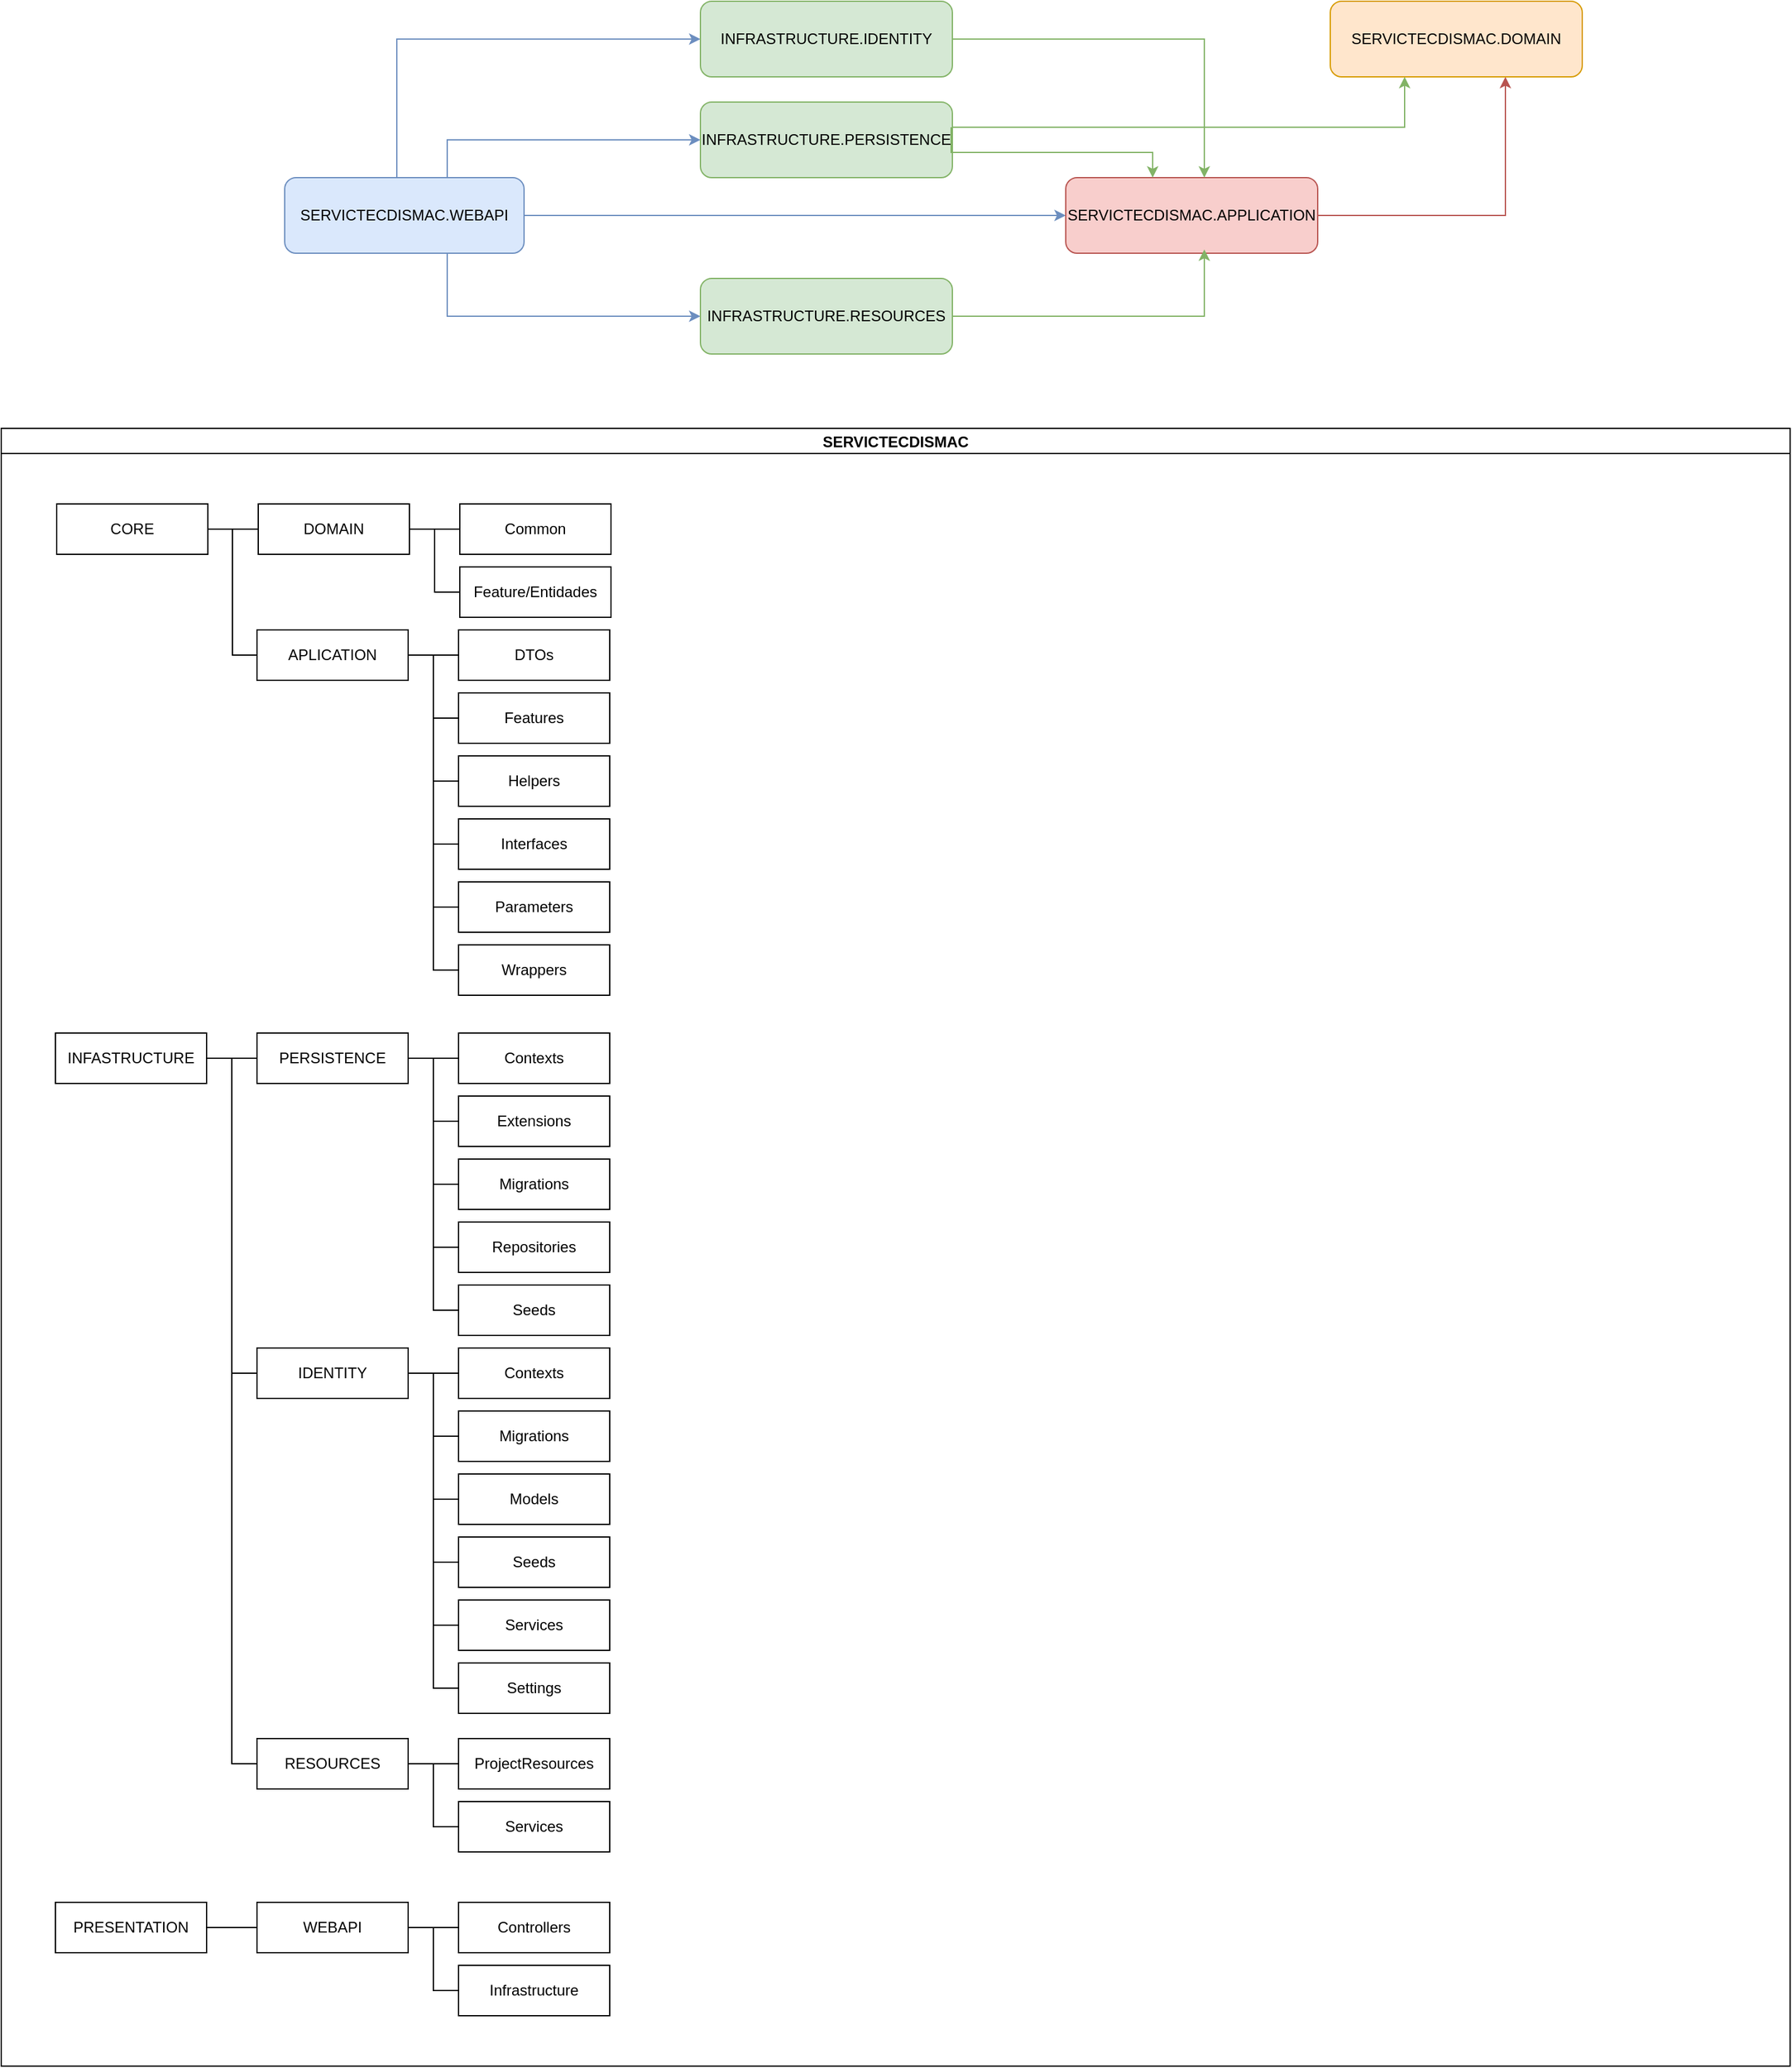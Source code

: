 <mxfile version="26.0.9">
  <diagram name="Página-1" id="G1nmBamG-g-LkjHCCQHq">
    <mxGraphModel dx="2049" dy="1054" grid="1" gridSize="10" guides="1" tooltips="1" connect="1" arrows="1" fold="1" page="1" pageScale="1" pageWidth="850" pageHeight="1100" math="0" shadow="0">
      <root>
        <mxCell id="0" />
        <mxCell id="1" parent="0" />
        <mxCell id="hXe8stAZ6BUTFzs2v0PE-7" style="edgeStyle=orthogonalEdgeStyle;rounded=0;orthogonalLoop=1;jettySize=auto;html=1;entryX=0;entryY=0.5;entryDx=0;entryDy=0;fillColor=#dae8fc;strokeColor=#6c8ebf;" edge="1" parent="1" source="hXe8stAZ6BUTFzs2v0PE-1" target="hXe8stAZ6BUTFzs2v0PE-5">
          <mxGeometry relative="1" as="geometry" />
        </mxCell>
        <mxCell id="hXe8stAZ6BUTFzs2v0PE-8" style="edgeStyle=orthogonalEdgeStyle;rounded=0;orthogonalLoop=1;jettySize=auto;html=1;fillColor=#dae8fc;strokeColor=#6c8ebf;" edge="1" parent="1" source="hXe8stAZ6BUTFzs2v0PE-1" target="hXe8stAZ6BUTFzs2v0PE-3">
          <mxGeometry relative="1" as="geometry">
            <Array as="points">
              <mxPoint x="494" y="151" />
            </Array>
          </mxGeometry>
        </mxCell>
        <mxCell id="hXe8stAZ6BUTFzs2v0PE-11" style="edgeStyle=orthogonalEdgeStyle;rounded=0;orthogonalLoop=1;jettySize=auto;html=1;fillColor=#dae8fc;strokeColor=#6c8ebf;" edge="1" parent="1" source="hXe8stAZ6BUTFzs2v0PE-1" target="hXe8stAZ6BUTFzs2v0PE-4">
          <mxGeometry relative="1" as="geometry">
            <mxPoint x="564" y="261" as="targetPoint" />
            <Array as="points">
              <mxPoint x="494" y="291" />
            </Array>
          </mxGeometry>
        </mxCell>
        <mxCell id="hXe8stAZ6BUTFzs2v0PE-12" style="edgeStyle=orthogonalEdgeStyle;rounded=0;orthogonalLoop=1;jettySize=auto;html=1;entryX=0;entryY=0.5;entryDx=0;entryDy=0;fillColor=#dae8fc;strokeColor=#6c8ebf;" edge="1" parent="1" source="hXe8stAZ6BUTFzs2v0PE-1" target="hXe8stAZ6BUTFzs2v0PE-2">
          <mxGeometry relative="1" as="geometry">
            <Array as="points">
              <mxPoint x="454" y="71" />
            </Array>
          </mxGeometry>
        </mxCell>
        <mxCell id="hXe8stAZ6BUTFzs2v0PE-1" value="SERVICTECDISMAC.WEBAPI" style="rounded=1;whiteSpace=wrap;html=1;fillColor=#dae8fc;strokeColor=#6c8ebf;" vertex="1" parent="1">
          <mxGeometry x="365" y="181" width="190" height="60" as="geometry" />
        </mxCell>
        <mxCell id="hXe8stAZ6BUTFzs2v0PE-2" value="INFRASTRUCTURE.IDENTITY" style="rounded=1;whiteSpace=wrap;html=1;fillColor=#d5e8d4;strokeColor=#82b366;" vertex="1" parent="1">
          <mxGeometry x="695" y="41" width="200" height="60" as="geometry" />
        </mxCell>
        <mxCell id="hXe8stAZ6BUTFzs2v0PE-3" value="INFRASTRUCTURE.PERSISTENCE" style="rounded=1;whiteSpace=wrap;html=1;fillColor=#d5e8d4;strokeColor=#82b366;" vertex="1" parent="1">
          <mxGeometry x="695" y="121" width="200" height="60" as="geometry" />
        </mxCell>
        <mxCell id="hXe8stAZ6BUTFzs2v0PE-4" value="INFRASTRUCTURE.RESOURCES" style="rounded=1;whiteSpace=wrap;html=1;fillColor=#d5e8d4;strokeColor=#82b366;" vertex="1" parent="1">
          <mxGeometry x="695" y="261" width="200" height="60" as="geometry" />
        </mxCell>
        <mxCell id="hXe8stAZ6BUTFzs2v0PE-14" style="edgeStyle=orthogonalEdgeStyle;rounded=0;orthogonalLoop=1;jettySize=auto;html=1;fillColor=#f8cecc;strokeColor=#b85450;" edge="1" parent="1" source="hXe8stAZ6BUTFzs2v0PE-5" target="hXe8stAZ6BUTFzs2v0PE-6">
          <mxGeometry relative="1" as="geometry">
            <Array as="points">
              <mxPoint x="1334" y="211" />
            </Array>
          </mxGeometry>
        </mxCell>
        <mxCell id="hXe8stAZ6BUTFzs2v0PE-5" value="SERVICTECDISMAC.APPLICATION" style="rounded=1;whiteSpace=wrap;html=1;fillColor=#f8cecc;strokeColor=#b85450;" vertex="1" parent="1">
          <mxGeometry x="985" y="181" width="200" height="60" as="geometry" />
        </mxCell>
        <mxCell id="hXe8stAZ6BUTFzs2v0PE-6" value="SERVICTECDISMAC.DOMAIN" style="rounded=1;whiteSpace=wrap;html=1;fillColor=#ffe6cc;strokeColor=#d79b00;" vertex="1" parent="1">
          <mxGeometry x="1195" y="41" width="200" height="60" as="geometry" />
        </mxCell>
        <mxCell id="hXe8stAZ6BUTFzs2v0PE-16" style="edgeStyle=orthogonalEdgeStyle;rounded=0;orthogonalLoop=1;jettySize=auto;html=1;fillColor=#d5e8d4;strokeColor=#82b366;" edge="1" parent="1" source="hXe8stAZ6BUTFzs2v0PE-3" target="hXe8stAZ6BUTFzs2v0PE-6">
          <mxGeometry relative="1" as="geometry">
            <Array as="points">
              <mxPoint x="1254" y="141" />
            </Array>
          </mxGeometry>
        </mxCell>
        <mxCell id="hXe8stAZ6BUTFzs2v0PE-17" style="edgeStyle=orthogonalEdgeStyle;rounded=0;orthogonalLoop=1;jettySize=auto;html=1;entryX=0.55;entryY=0.95;entryDx=0;entryDy=0;entryPerimeter=0;fillColor=#d5e8d4;strokeColor=#82b366;" edge="1" parent="1" source="hXe8stAZ6BUTFzs2v0PE-4" target="hXe8stAZ6BUTFzs2v0PE-5">
          <mxGeometry relative="1" as="geometry" />
        </mxCell>
        <mxCell id="hXe8stAZ6BUTFzs2v0PE-18" style="edgeStyle=orthogonalEdgeStyle;rounded=0;orthogonalLoop=1;jettySize=auto;html=1;fillColor=#d5e8d4;strokeColor=#82b366;" edge="1" parent="1">
          <mxGeometry relative="1" as="geometry">
            <mxPoint x="894" y="141" as="sourcePoint" />
            <mxPoint x="1054" y="181" as="targetPoint" />
            <Array as="points">
              <mxPoint x="894" y="161" />
              <mxPoint x="1054" y="161" />
              <mxPoint x="1054" y="181" />
            </Array>
          </mxGeometry>
        </mxCell>
        <mxCell id="hXe8stAZ6BUTFzs2v0PE-20" style="edgeStyle=orthogonalEdgeStyle;rounded=0;orthogonalLoop=1;jettySize=auto;html=1;entryX=0.55;entryY=0;entryDx=0;entryDy=0;entryPerimeter=0;fillColor=#d5e8d4;strokeColor=#82b366;" edge="1" parent="1" source="hXe8stAZ6BUTFzs2v0PE-2" target="hXe8stAZ6BUTFzs2v0PE-5">
          <mxGeometry relative="1" as="geometry" />
        </mxCell>
        <mxCell id="hXe8stAZ6BUTFzs2v0PE-28" value="SERVICTECDISMAC" style="swimlane;startSize=20;horizontal=1;containerType=tree;" vertex="1" parent="1">
          <mxGeometry x="140" y="380" width="1420" height="1300" as="geometry" />
        </mxCell>
        <mxCell id="hXe8stAZ6BUTFzs2v0PE-30" value="CORE" style="whiteSpace=wrap;html=1;treeFolding=1;treeMoving=1;newEdgeStyle={&quot;edgeStyle&quot;:&quot;elbowEdgeStyle&quot;,&quot;startArrow&quot;:&quot;none&quot;,&quot;endArrow&quot;:&quot;none&quot;};" vertex="1" parent="hXe8stAZ6BUTFzs2v0PE-28">
          <mxGeometry x="44" y="60" width="120" height="40" as="geometry" />
        </mxCell>
        <mxCell id="hXe8stAZ6BUTFzs2v0PE-51" value="INFASTRUCTURE" style="whiteSpace=wrap;html=1;treeFolding=1;treeMoving=1;newEdgeStyle={&quot;edgeStyle&quot;:&quot;elbowEdgeStyle&quot;,&quot;startArrow&quot;:&quot;none&quot;,&quot;endArrow&quot;:&quot;none&quot;};" vertex="1" parent="hXe8stAZ6BUTFzs2v0PE-28">
          <mxGeometry x="43" y="480" width="120" height="40" as="geometry" />
        </mxCell>
        <mxCell id="hXe8stAZ6BUTFzs2v0PE-52" value="PRESENTATION" style="whiteSpace=wrap;html=1;treeFolding=1;treeMoving=1;newEdgeStyle={&quot;edgeStyle&quot;:&quot;elbowEdgeStyle&quot;,&quot;startArrow&quot;:&quot;none&quot;,&quot;endArrow&quot;:&quot;none&quot;};" vertex="1" parent="hXe8stAZ6BUTFzs2v0PE-28">
          <mxGeometry x="43" y="1170" width="120" height="40" as="geometry" />
        </mxCell>
        <mxCell id="hXe8stAZ6BUTFzs2v0PE-53" value="" style="edgeStyle=elbowEdgeStyle;rounded=0;orthogonalLoop=1;jettySize=auto;html=1;elbow=horizontal;startArrow=none;endArrow=none;" edge="1" source="hXe8stAZ6BUTFzs2v0PE-30" target="hXe8stAZ6BUTFzs2v0PE-54" parent="hXe8stAZ6BUTFzs2v0PE-28">
          <mxGeometry relative="1" as="geometry" />
        </mxCell>
        <mxCell id="hXe8stAZ6BUTFzs2v0PE-54" value="DOMAIN" style="whiteSpace=wrap;html=1;treeFolding=1;treeMoving=1;newEdgeStyle={&quot;edgeStyle&quot;:&quot;elbowEdgeStyle&quot;,&quot;startArrow&quot;:&quot;none&quot;,&quot;endArrow&quot;:&quot;none&quot;};" vertex="1" parent="hXe8stAZ6BUTFzs2v0PE-28">
          <mxGeometry x="204" y="60" width="120" height="40" as="geometry" />
        </mxCell>
        <mxCell id="hXe8stAZ6BUTFzs2v0PE-55" value="" style="edgeStyle=elbowEdgeStyle;rounded=0;orthogonalLoop=1;jettySize=auto;html=1;elbow=horizontal;startArrow=none;endArrow=none;" edge="1" source="hXe8stAZ6BUTFzs2v0PE-30" target="hXe8stAZ6BUTFzs2v0PE-56" parent="hXe8stAZ6BUTFzs2v0PE-28">
          <mxGeometry relative="1" as="geometry" />
        </mxCell>
        <mxCell id="hXe8stAZ6BUTFzs2v0PE-56" value="APLICATION" style="whiteSpace=wrap;html=1;treeFolding=1;treeMoving=1;newEdgeStyle={&quot;edgeStyle&quot;:&quot;elbowEdgeStyle&quot;,&quot;startArrow&quot;:&quot;none&quot;,&quot;endArrow&quot;:&quot;none&quot;};" vertex="1" parent="hXe8stAZ6BUTFzs2v0PE-28">
          <mxGeometry x="203" y="160" width="120" height="40" as="geometry" />
        </mxCell>
        <mxCell id="hXe8stAZ6BUTFzs2v0PE-59" value="" style="edgeStyle=elbowEdgeStyle;rounded=0;orthogonalLoop=1;jettySize=auto;html=1;elbow=horizontal;startArrow=none;endArrow=none;" edge="1" source="hXe8stAZ6BUTFzs2v0PE-51" target="hXe8stAZ6BUTFzs2v0PE-60" parent="hXe8stAZ6BUTFzs2v0PE-28">
          <mxGeometry relative="1" as="geometry" />
        </mxCell>
        <mxCell id="hXe8stAZ6BUTFzs2v0PE-60" value="PERSISTENCE" style="whiteSpace=wrap;html=1;treeFolding=1;treeMoving=1;newEdgeStyle={&quot;edgeStyle&quot;:&quot;elbowEdgeStyle&quot;,&quot;startArrow&quot;:&quot;none&quot;,&quot;endArrow&quot;:&quot;none&quot;};" vertex="1" parent="hXe8stAZ6BUTFzs2v0PE-28">
          <mxGeometry x="203" y="480" width="120" height="40" as="geometry" />
        </mxCell>
        <mxCell id="hXe8stAZ6BUTFzs2v0PE-61" value="" style="edgeStyle=elbowEdgeStyle;rounded=0;orthogonalLoop=1;jettySize=auto;html=1;elbow=horizontal;startArrow=none;endArrow=none;" edge="1" source="hXe8stAZ6BUTFzs2v0PE-51" target="hXe8stAZ6BUTFzs2v0PE-62" parent="hXe8stAZ6BUTFzs2v0PE-28">
          <mxGeometry relative="1" as="geometry" />
        </mxCell>
        <mxCell id="hXe8stAZ6BUTFzs2v0PE-62" value="IDENTITY" style="whiteSpace=wrap;html=1;treeFolding=1;treeMoving=1;newEdgeStyle={&quot;edgeStyle&quot;:&quot;elbowEdgeStyle&quot;,&quot;startArrow&quot;:&quot;none&quot;,&quot;endArrow&quot;:&quot;none&quot;};" vertex="1" parent="hXe8stAZ6BUTFzs2v0PE-28">
          <mxGeometry x="203" y="730" width="120" height="40" as="geometry" />
        </mxCell>
        <mxCell id="hXe8stAZ6BUTFzs2v0PE-63" value="" style="edgeStyle=elbowEdgeStyle;rounded=0;orthogonalLoop=1;jettySize=auto;html=1;elbow=horizontal;startArrow=none;endArrow=none;" edge="1" source="hXe8stAZ6BUTFzs2v0PE-51" target="hXe8stAZ6BUTFzs2v0PE-64" parent="hXe8stAZ6BUTFzs2v0PE-28">
          <mxGeometry relative="1" as="geometry" />
        </mxCell>
        <mxCell id="hXe8stAZ6BUTFzs2v0PE-64" value="RESOURCES" style="whiteSpace=wrap;html=1;treeFolding=1;treeMoving=1;newEdgeStyle={&quot;edgeStyle&quot;:&quot;elbowEdgeStyle&quot;,&quot;startArrow&quot;:&quot;none&quot;,&quot;endArrow&quot;:&quot;none&quot;};" vertex="1" parent="hXe8stAZ6BUTFzs2v0PE-28">
          <mxGeometry x="203" y="1040" width="120" height="40" as="geometry" />
        </mxCell>
        <mxCell id="hXe8stAZ6BUTFzs2v0PE-65" value="" style="edgeStyle=elbowEdgeStyle;rounded=0;orthogonalLoop=1;jettySize=auto;html=1;elbow=horizontal;startArrow=none;endArrow=none;" edge="1" source="hXe8stAZ6BUTFzs2v0PE-52" target="hXe8stAZ6BUTFzs2v0PE-66" parent="hXe8stAZ6BUTFzs2v0PE-28">
          <mxGeometry relative="1" as="geometry" />
        </mxCell>
        <mxCell id="hXe8stAZ6BUTFzs2v0PE-66" value="WEBAPI" style="whiteSpace=wrap;html=1;treeFolding=1;treeMoving=1;newEdgeStyle={&quot;edgeStyle&quot;:&quot;elbowEdgeStyle&quot;,&quot;startArrow&quot;:&quot;none&quot;,&quot;endArrow&quot;:&quot;none&quot;};" vertex="1" parent="hXe8stAZ6BUTFzs2v0PE-28">
          <mxGeometry x="203" y="1170" width="120" height="40" as="geometry" />
        </mxCell>
        <mxCell id="hXe8stAZ6BUTFzs2v0PE-69" value="" style="edgeStyle=elbowEdgeStyle;rounded=0;orthogonalLoop=1;jettySize=auto;html=1;elbow=horizontal;startArrow=none;endArrow=none;" edge="1" target="hXe8stAZ6BUTFzs2v0PE-70" source="hXe8stAZ6BUTFzs2v0PE-54" parent="hXe8stAZ6BUTFzs2v0PE-28">
          <mxGeometry relative="1" as="geometry">
            <mxPoint x="384" y="480" as="sourcePoint" />
          </mxGeometry>
        </mxCell>
        <mxCell id="hXe8stAZ6BUTFzs2v0PE-70" value="Common" style="whiteSpace=wrap;html=1;treeFolding=1;treeMoving=1;newEdgeStyle={&quot;edgeStyle&quot;:&quot;elbowEdgeStyle&quot;,&quot;startArrow&quot;:&quot;none&quot;,&quot;endArrow&quot;:&quot;none&quot;};" vertex="1" parent="hXe8stAZ6BUTFzs2v0PE-28">
          <mxGeometry x="364" y="60" width="120" height="40" as="geometry" />
        </mxCell>
        <mxCell id="hXe8stAZ6BUTFzs2v0PE-71" value="" style="edgeStyle=elbowEdgeStyle;rounded=0;orthogonalLoop=1;jettySize=auto;html=1;elbow=horizontal;startArrow=none;endArrow=none;" edge="1" target="hXe8stAZ6BUTFzs2v0PE-72" source="hXe8stAZ6BUTFzs2v0PE-54" parent="hXe8stAZ6BUTFzs2v0PE-28">
          <mxGeometry relative="1" as="geometry">
            <mxPoint x="384" y="480" as="sourcePoint" />
          </mxGeometry>
        </mxCell>
        <mxCell id="hXe8stAZ6BUTFzs2v0PE-72" value="Feature/Entidades" style="whiteSpace=wrap;html=1;treeFolding=1;treeMoving=1;newEdgeStyle={&quot;edgeStyle&quot;:&quot;elbowEdgeStyle&quot;,&quot;startArrow&quot;:&quot;none&quot;,&quot;endArrow&quot;:&quot;none&quot;};" vertex="1" parent="hXe8stAZ6BUTFzs2v0PE-28">
          <mxGeometry x="364" y="110" width="120" height="40" as="geometry" />
        </mxCell>
        <mxCell id="hXe8stAZ6BUTFzs2v0PE-73" value="" style="edgeStyle=elbowEdgeStyle;rounded=0;orthogonalLoop=1;jettySize=auto;html=1;elbow=horizontal;startArrow=none;endArrow=none;" edge="1" target="hXe8stAZ6BUTFzs2v0PE-74" source="hXe8stAZ6BUTFzs2v0PE-56" parent="hXe8stAZ6BUTFzs2v0PE-28">
          <mxGeometry relative="1" as="geometry">
            <mxPoint x="384" y="480" as="sourcePoint" />
          </mxGeometry>
        </mxCell>
        <mxCell id="hXe8stAZ6BUTFzs2v0PE-74" value="DTOs" style="whiteSpace=wrap;html=1;treeFolding=1;treeMoving=1;newEdgeStyle={&quot;edgeStyle&quot;:&quot;elbowEdgeStyle&quot;,&quot;startArrow&quot;:&quot;none&quot;,&quot;endArrow&quot;:&quot;none&quot;};" vertex="1" parent="hXe8stAZ6BUTFzs2v0PE-28">
          <mxGeometry x="363" y="160" width="120" height="40" as="geometry" />
        </mxCell>
        <mxCell id="hXe8stAZ6BUTFzs2v0PE-75" value="" style="edgeStyle=elbowEdgeStyle;rounded=0;orthogonalLoop=1;jettySize=auto;html=1;elbow=horizontal;startArrow=none;endArrow=none;" edge="1" target="hXe8stAZ6BUTFzs2v0PE-76" source="hXe8stAZ6BUTFzs2v0PE-56" parent="hXe8stAZ6BUTFzs2v0PE-28">
          <mxGeometry relative="1" as="geometry">
            <mxPoint x="384" y="480" as="sourcePoint" />
          </mxGeometry>
        </mxCell>
        <mxCell id="hXe8stAZ6BUTFzs2v0PE-76" value="Features" style="whiteSpace=wrap;html=1;treeFolding=1;treeMoving=1;newEdgeStyle={&quot;edgeStyle&quot;:&quot;elbowEdgeStyle&quot;,&quot;startArrow&quot;:&quot;none&quot;,&quot;endArrow&quot;:&quot;none&quot;};" vertex="1" parent="hXe8stAZ6BUTFzs2v0PE-28">
          <mxGeometry x="363" y="210" width="120" height="40" as="geometry" />
        </mxCell>
        <mxCell id="hXe8stAZ6BUTFzs2v0PE-77" value="" style="edgeStyle=elbowEdgeStyle;rounded=0;orthogonalLoop=1;jettySize=auto;html=1;elbow=horizontal;startArrow=none;endArrow=none;" edge="1" target="hXe8stAZ6BUTFzs2v0PE-78" source="hXe8stAZ6BUTFzs2v0PE-56" parent="hXe8stAZ6BUTFzs2v0PE-28">
          <mxGeometry relative="1" as="geometry">
            <mxPoint x="384" y="480" as="sourcePoint" />
          </mxGeometry>
        </mxCell>
        <mxCell id="hXe8stAZ6BUTFzs2v0PE-78" value="Helpers" style="whiteSpace=wrap;html=1;treeFolding=1;treeMoving=1;newEdgeStyle={&quot;edgeStyle&quot;:&quot;elbowEdgeStyle&quot;,&quot;startArrow&quot;:&quot;none&quot;,&quot;endArrow&quot;:&quot;none&quot;};" vertex="1" parent="hXe8stAZ6BUTFzs2v0PE-28">
          <mxGeometry x="363" y="260" width="120" height="40" as="geometry" />
        </mxCell>
        <mxCell id="hXe8stAZ6BUTFzs2v0PE-79" value="" style="edgeStyle=elbowEdgeStyle;rounded=0;orthogonalLoop=1;jettySize=auto;html=1;elbow=horizontal;startArrow=none;endArrow=none;" edge="1" target="hXe8stAZ6BUTFzs2v0PE-80" source="hXe8stAZ6BUTFzs2v0PE-56" parent="hXe8stAZ6BUTFzs2v0PE-28">
          <mxGeometry relative="1" as="geometry">
            <mxPoint x="384" y="480" as="sourcePoint" />
          </mxGeometry>
        </mxCell>
        <mxCell id="hXe8stAZ6BUTFzs2v0PE-80" value="Interfaces" style="whiteSpace=wrap;html=1;treeFolding=1;treeMoving=1;newEdgeStyle={&quot;edgeStyle&quot;:&quot;elbowEdgeStyle&quot;,&quot;startArrow&quot;:&quot;none&quot;,&quot;endArrow&quot;:&quot;none&quot;};" vertex="1" parent="hXe8stAZ6BUTFzs2v0PE-28">
          <mxGeometry x="363" y="310" width="120" height="40" as="geometry" />
        </mxCell>
        <mxCell id="hXe8stAZ6BUTFzs2v0PE-81" value="" style="edgeStyle=elbowEdgeStyle;rounded=0;orthogonalLoop=1;jettySize=auto;html=1;elbow=horizontal;startArrow=none;endArrow=none;" edge="1" target="hXe8stAZ6BUTFzs2v0PE-82" source="hXe8stAZ6BUTFzs2v0PE-56" parent="hXe8stAZ6BUTFzs2v0PE-28">
          <mxGeometry relative="1" as="geometry">
            <mxPoint x="384" y="480" as="sourcePoint" />
          </mxGeometry>
        </mxCell>
        <mxCell id="hXe8stAZ6BUTFzs2v0PE-82" value="Parameters" style="whiteSpace=wrap;html=1;treeFolding=1;treeMoving=1;newEdgeStyle={&quot;edgeStyle&quot;:&quot;elbowEdgeStyle&quot;,&quot;startArrow&quot;:&quot;none&quot;,&quot;endArrow&quot;:&quot;none&quot;};" vertex="1" parent="hXe8stAZ6BUTFzs2v0PE-28">
          <mxGeometry x="363" y="360" width="120" height="40" as="geometry" />
        </mxCell>
        <mxCell id="hXe8stAZ6BUTFzs2v0PE-83" value="" style="edgeStyle=elbowEdgeStyle;rounded=0;orthogonalLoop=1;jettySize=auto;html=1;elbow=horizontal;startArrow=none;endArrow=none;" edge="1" target="hXe8stAZ6BUTFzs2v0PE-84" source="hXe8stAZ6BUTFzs2v0PE-56" parent="hXe8stAZ6BUTFzs2v0PE-28">
          <mxGeometry relative="1" as="geometry">
            <mxPoint x="304" y="460" as="sourcePoint" />
          </mxGeometry>
        </mxCell>
        <mxCell id="hXe8stAZ6BUTFzs2v0PE-84" value="Wrappers" style="whiteSpace=wrap;html=1;treeFolding=1;treeMoving=1;newEdgeStyle={&quot;edgeStyle&quot;:&quot;elbowEdgeStyle&quot;,&quot;startArrow&quot;:&quot;none&quot;,&quot;endArrow&quot;:&quot;none&quot;};" vertex="1" parent="hXe8stAZ6BUTFzs2v0PE-28">
          <mxGeometry x="363" y="410" width="120" height="40" as="geometry" />
        </mxCell>
        <mxCell id="hXe8stAZ6BUTFzs2v0PE-85" value="" style="edgeStyle=elbowEdgeStyle;rounded=0;orthogonalLoop=1;jettySize=auto;html=1;elbow=horizontal;startArrow=none;endArrow=none;" edge="1" target="hXe8stAZ6BUTFzs2v0PE-86" source="hXe8stAZ6BUTFzs2v0PE-60" parent="hXe8stAZ6BUTFzs2v0PE-28">
          <mxGeometry relative="1" as="geometry">
            <mxPoint x="303" y="880" as="sourcePoint" />
          </mxGeometry>
        </mxCell>
        <mxCell id="hXe8stAZ6BUTFzs2v0PE-86" value="Contexts" style="whiteSpace=wrap;html=1;treeFolding=1;treeMoving=1;newEdgeStyle={&quot;edgeStyle&quot;:&quot;elbowEdgeStyle&quot;,&quot;startArrow&quot;:&quot;none&quot;,&quot;endArrow&quot;:&quot;none&quot;};" vertex="1" parent="hXe8stAZ6BUTFzs2v0PE-28">
          <mxGeometry x="363" y="480" width="120" height="40" as="geometry" />
        </mxCell>
        <mxCell id="hXe8stAZ6BUTFzs2v0PE-87" value="" style="edgeStyle=elbowEdgeStyle;rounded=0;orthogonalLoop=1;jettySize=auto;html=1;elbow=horizontal;startArrow=none;endArrow=none;" edge="1" target="hXe8stAZ6BUTFzs2v0PE-88" source="hXe8stAZ6BUTFzs2v0PE-60" parent="hXe8stAZ6BUTFzs2v0PE-28">
          <mxGeometry relative="1" as="geometry">
            <mxPoint x="303" y="880" as="sourcePoint" />
          </mxGeometry>
        </mxCell>
        <mxCell id="hXe8stAZ6BUTFzs2v0PE-88" value="Extensions" style="whiteSpace=wrap;html=1;treeFolding=1;treeMoving=1;newEdgeStyle={&quot;edgeStyle&quot;:&quot;elbowEdgeStyle&quot;,&quot;startArrow&quot;:&quot;none&quot;,&quot;endArrow&quot;:&quot;none&quot;};" vertex="1" parent="hXe8stAZ6BUTFzs2v0PE-28">
          <mxGeometry x="363" y="530" width="120" height="40" as="geometry" />
        </mxCell>
        <mxCell id="hXe8stAZ6BUTFzs2v0PE-91" value="" style="edgeStyle=elbowEdgeStyle;rounded=0;orthogonalLoop=1;jettySize=auto;html=1;elbow=horizontal;startArrow=none;endArrow=none;" edge="1" target="hXe8stAZ6BUTFzs2v0PE-92" source="hXe8stAZ6BUTFzs2v0PE-60" parent="hXe8stAZ6BUTFzs2v0PE-28">
          <mxGeometry relative="1" as="geometry">
            <mxPoint x="303" y="880" as="sourcePoint" />
          </mxGeometry>
        </mxCell>
        <mxCell id="hXe8stAZ6BUTFzs2v0PE-92" value="Migrations" style="whiteSpace=wrap;html=1;treeFolding=1;treeMoving=1;newEdgeStyle={&quot;edgeStyle&quot;:&quot;elbowEdgeStyle&quot;,&quot;startArrow&quot;:&quot;none&quot;,&quot;endArrow&quot;:&quot;none&quot;};" vertex="1" parent="hXe8stAZ6BUTFzs2v0PE-28">
          <mxGeometry x="363" y="580" width="120" height="40" as="geometry" />
        </mxCell>
        <mxCell id="hXe8stAZ6BUTFzs2v0PE-93" value="" style="edgeStyle=elbowEdgeStyle;rounded=0;orthogonalLoop=1;jettySize=auto;html=1;elbow=horizontal;startArrow=none;endArrow=none;" edge="1" target="hXe8stAZ6BUTFzs2v0PE-94" source="hXe8stAZ6BUTFzs2v0PE-60" parent="hXe8stAZ6BUTFzs2v0PE-28">
          <mxGeometry relative="1" as="geometry">
            <mxPoint x="303" y="880" as="sourcePoint" />
          </mxGeometry>
        </mxCell>
        <mxCell id="hXe8stAZ6BUTFzs2v0PE-94" value="Repositories" style="whiteSpace=wrap;html=1;treeFolding=1;treeMoving=1;newEdgeStyle={&quot;edgeStyle&quot;:&quot;elbowEdgeStyle&quot;,&quot;startArrow&quot;:&quot;none&quot;,&quot;endArrow&quot;:&quot;none&quot;};" vertex="1" parent="hXe8stAZ6BUTFzs2v0PE-28">
          <mxGeometry x="363" y="630" width="120" height="40" as="geometry" />
        </mxCell>
        <mxCell id="hXe8stAZ6BUTFzs2v0PE-95" value="" style="edgeStyle=elbowEdgeStyle;rounded=0;orthogonalLoop=1;jettySize=auto;html=1;elbow=horizontal;startArrow=none;endArrow=none;" edge="1" target="hXe8stAZ6BUTFzs2v0PE-96" source="hXe8stAZ6BUTFzs2v0PE-60" parent="hXe8stAZ6BUTFzs2v0PE-28">
          <mxGeometry relative="1" as="geometry">
            <mxPoint x="303" y="880" as="sourcePoint" />
          </mxGeometry>
        </mxCell>
        <mxCell id="hXe8stAZ6BUTFzs2v0PE-96" value="Seeds" style="whiteSpace=wrap;html=1;treeFolding=1;treeMoving=1;newEdgeStyle={&quot;edgeStyle&quot;:&quot;elbowEdgeStyle&quot;,&quot;startArrow&quot;:&quot;none&quot;,&quot;endArrow&quot;:&quot;none&quot;};" vertex="1" parent="hXe8stAZ6BUTFzs2v0PE-28">
          <mxGeometry x="363" y="680" width="120" height="40" as="geometry" />
        </mxCell>
        <mxCell id="hXe8stAZ6BUTFzs2v0PE-97" value="" style="edgeStyle=elbowEdgeStyle;rounded=0;orthogonalLoop=1;jettySize=auto;html=1;elbow=horizontal;startArrow=none;endArrow=none;" edge="1" target="hXe8stAZ6BUTFzs2v0PE-98" source="hXe8stAZ6BUTFzs2v0PE-62" parent="hXe8stAZ6BUTFzs2v0PE-28">
          <mxGeometry relative="1" as="geometry">
            <mxPoint x="303" y="880" as="sourcePoint" />
          </mxGeometry>
        </mxCell>
        <mxCell id="hXe8stAZ6BUTFzs2v0PE-98" value="Contexts" style="whiteSpace=wrap;html=1;treeFolding=1;treeMoving=1;newEdgeStyle={&quot;edgeStyle&quot;:&quot;elbowEdgeStyle&quot;,&quot;startArrow&quot;:&quot;none&quot;,&quot;endArrow&quot;:&quot;none&quot;};" vertex="1" parent="hXe8stAZ6BUTFzs2v0PE-28">
          <mxGeometry x="363" y="730" width="120" height="40" as="geometry" />
        </mxCell>
        <mxCell id="hXe8stAZ6BUTFzs2v0PE-99" value="" style="edgeStyle=elbowEdgeStyle;rounded=0;orthogonalLoop=1;jettySize=auto;html=1;elbow=horizontal;startArrow=none;endArrow=none;" edge="1" target="hXe8stAZ6BUTFzs2v0PE-100" source="hXe8stAZ6BUTFzs2v0PE-62" parent="hXe8stAZ6BUTFzs2v0PE-28">
          <mxGeometry relative="1" as="geometry">
            <mxPoint x="303" y="880" as="sourcePoint" />
          </mxGeometry>
        </mxCell>
        <mxCell id="hXe8stAZ6BUTFzs2v0PE-100" value="Migrations" style="whiteSpace=wrap;html=1;treeFolding=1;treeMoving=1;newEdgeStyle={&quot;edgeStyle&quot;:&quot;elbowEdgeStyle&quot;,&quot;startArrow&quot;:&quot;none&quot;,&quot;endArrow&quot;:&quot;none&quot;};" vertex="1" parent="hXe8stAZ6BUTFzs2v0PE-28">
          <mxGeometry x="363" y="780" width="120" height="40" as="geometry" />
        </mxCell>
        <mxCell id="hXe8stAZ6BUTFzs2v0PE-101" value="" style="edgeStyle=elbowEdgeStyle;rounded=0;orthogonalLoop=1;jettySize=auto;html=1;elbow=horizontal;startArrow=none;endArrow=none;" edge="1" target="hXe8stAZ6BUTFzs2v0PE-102" source="hXe8stAZ6BUTFzs2v0PE-62" parent="hXe8stAZ6BUTFzs2v0PE-28">
          <mxGeometry relative="1" as="geometry">
            <mxPoint x="303" y="880" as="sourcePoint" />
          </mxGeometry>
        </mxCell>
        <mxCell id="hXe8stAZ6BUTFzs2v0PE-102" value="Models" style="whiteSpace=wrap;html=1;treeFolding=1;treeMoving=1;newEdgeStyle={&quot;edgeStyle&quot;:&quot;elbowEdgeStyle&quot;,&quot;startArrow&quot;:&quot;none&quot;,&quot;endArrow&quot;:&quot;none&quot;};" vertex="1" parent="hXe8stAZ6BUTFzs2v0PE-28">
          <mxGeometry x="363" y="830" width="120" height="40" as="geometry" />
        </mxCell>
        <mxCell id="hXe8stAZ6BUTFzs2v0PE-103" value="" style="edgeStyle=elbowEdgeStyle;rounded=0;orthogonalLoop=1;jettySize=auto;html=1;elbow=horizontal;startArrow=none;endArrow=none;" edge="1" target="hXe8stAZ6BUTFzs2v0PE-104" source="hXe8stAZ6BUTFzs2v0PE-62" parent="hXe8stAZ6BUTFzs2v0PE-28">
          <mxGeometry relative="1" as="geometry">
            <mxPoint x="303" y="880" as="sourcePoint" />
          </mxGeometry>
        </mxCell>
        <mxCell id="hXe8stAZ6BUTFzs2v0PE-104" value="Seeds" style="whiteSpace=wrap;html=1;treeFolding=1;treeMoving=1;newEdgeStyle={&quot;edgeStyle&quot;:&quot;elbowEdgeStyle&quot;,&quot;startArrow&quot;:&quot;none&quot;,&quot;endArrow&quot;:&quot;none&quot;};" vertex="1" parent="hXe8stAZ6BUTFzs2v0PE-28">
          <mxGeometry x="363" y="880" width="120" height="40" as="geometry" />
        </mxCell>
        <mxCell id="hXe8stAZ6BUTFzs2v0PE-105" value="" style="edgeStyle=elbowEdgeStyle;rounded=0;orthogonalLoop=1;jettySize=auto;html=1;elbow=horizontal;startArrow=none;endArrow=none;" edge="1" target="hXe8stAZ6BUTFzs2v0PE-106" source="hXe8stAZ6BUTFzs2v0PE-62" parent="hXe8stAZ6BUTFzs2v0PE-28">
          <mxGeometry relative="1" as="geometry">
            <mxPoint x="303" y="880" as="sourcePoint" />
          </mxGeometry>
        </mxCell>
        <mxCell id="hXe8stAZ6BUTFzs2v0PE-106" value="Services" style="whiteSpace=wrap;html=1;treeFolding=1;treeMoving=1;newEdgeStyle={&quot;edgeStyle&quot;:&quot;elbowEdgeStyle&quot;,&quot;startArrow&quot;:&quot;none&quot;,&quot;endArrow&quot;:&quot;none&quot;};" vertex="1" parent="hXe8stAZ6BUTFzs2v0PE-28">
          <mxGeometry x="363" y="930" width="120" height="40" as="geometry" />
        </mxCell>
        <mxCell id="hXe8stAZ6BUTFzs2v0PE-107" value="" style="edgeStyle=elbowEdgeStyle;rounded=0;orthogonalLoop=1;jettySize=auto;html=1;elbow=horizontal;startArrow=none;endArrow=none;" edge="1" target="hXe8stAZ6BUTFzs2v0PE-108" source="hXe8stAZ6BUTFzs2v0PE-62" parent="hXe8stAZ6BUTFzs2v0PE-28">
          <mxGeometry relative="1" as="geometry">
            <mxPoint x="303" y="880" as="sourcePoint" />
          </mxGeometry>
        </mxCell>
        <mxCell id="hXe8stAZ6BUTFzs2v0PE-108" value="Settings" style="whiteSpace=wrap;html=1;treeFolding=1;treeMoving=1;newEdgeStyle={&quot;edgeStyle&quot;:&quot;elbowEdgeStyle&quot;,&quot;startArrow&quot;:&quot;none&quot;,&quot;endArrow&quot;:&quot;none&quot;};" vertex="1" parent="hXe8stAZ6BUTFzs2v0PE-28">
          <mxGeometry x="363" y="980" width="120" height="40" as="geometry" />
        </mxCell>
        <mxCell id="hXe8stAZ6BUTFzs2v0PE-109" value="" style="edgeStyle=elbowEdgeStyle;rounded=0;orthogonalLoop=1;jettySize=auto;html=1;elbow=horizontal;startArrow=none;endArrow=none;" edge="1" target="hXe8stAZ6BUTFzs2v0PE-110" source="hXe8stAZ6BUTFzs2v0PE-64" parent="hXe8stAZ6BUTFzs2v0PE-28">
          <mxGeometry relative="1" as="geometry">
            <mxPoint x="303" y="880" as="sourcePoint" />
          </mxGeometry>
        </mxCell>
        <mxCell id="hXe8stAZ6BUTFzs2v0PE-110" value="ProjectResources" style="whiteSpace=wrap;html=1;treeFolding=1;treeMoving=1;newEdgeStyle={&quot;edgeStyle&quot;:&quot;elbowEdgeStyle&quot;,&quot;startArrow&quot;:&quot;none&quot;,&quot;endArrow&quot;:&quot;none&quot;};" vertex="1" parent="hXe8stAZ6BUTFzs2v0PE-28">
          <mxGeometry x="363" y="1040" width="120" height="40" as="geometry" />
        </mxCell>
        <mxCell id="hXe8stAZ6BUTFzs2v0PE-111" value="" style="edgeStyle=elbowEdgeStyle;rounded=0;orthogonalLoop=1;jettySize=auto;html=1;elbow=horizontal;startArrow=none;endArrow=none;" edge="1" target="hXe8stAZ6BUTFzs2v0PE-112" source="hXe8stAZ6BUTFzs2v0PE-64" parent="hXe8stAZ6BUTFzs2v0PE-28">
          <mxGeometry relative="1" as="geometry">
            <mxPoint x="303" y="880" as="sourcePoint" />
          </mxGeometry>
        </mxCell>
        <mxCell id="hXe8stAZ6BUTFzs2v0PE-112" value="Services" style="whiteSpace=wrap;html=1;treeFolding=1;treeMoving=1;newEdgeStyle={&quot;edgeStyle&quot;:&quot;elbowEdgeStyle&quot;,&quot;startArrow&quot;:&quot;none&quot;,&quot;endArrow&quot;:&quot;none&quot;};" vertex="1" parent="hXe8stAZ6BUTFzs2v0PE-28">
          <mxGeometry x="363" y="1090" width="120" height="40" as="geometry" />
        </mxCell>
        <mxCell id="hXe8stAZ6BUTFzs2v0PE-113" value="" style="edgeStyle=elbowEdgeStyle;rounded=0;orthogonalLoop=1;jettySize=auto;html=1;elbow=horizontal;startArrow=none;endArrow=none;" edge="1" target="hXe8stAZ6BUTFzs2v0PE-114" source="hXe8stAZ6BUTFzs2v0PE-66" parent="hXe8stAZ6BUTFzs2v0PE-28">
          <mxGeometry relative="1" as="geometry">
            <mxPoint x="303" y="1570" as="sourcePoint" />
          </mxGeometry>
        </mxCell>
        <mxCell id="hXe8stAZ6BUTFzs2v0PE-114" value="Controllers" style="whiteSpace=wrap;html=1;treeFolding=1;treeMoving=1;newEdgeStyle={&quot;edgeStyle&quot;:&quot;elbowEdgeStyle&quot;,&quot;startArrow&quot;:&quot;none&quot;,&quot;endArrow&quot;:&quot;none&quot;};" vertex="1" parent="hXe8stAZ6BUTFzs2v0PE-28">
          <mxGeometry x="363" y="1170" width="120" height="40" as="geometry" />
        </mxCell>
        <mxCell id="hXe8stAZ6BUTFzs2v0PE-115" value="" style="edgeStyle=elbowEdgeStyle;rounded=0;orthogonalLoop=1;jettySize=auto;html=1;elbow=horizontal;startArrow=none;endArrow=none;" edge="1" target="hXe8stAZ6BUTFzs2v0PE-116" source="hXe8stAZ6BUTFzs2v0PE-66" parent="hXe8stAZ6BUTFzs2v0PE-28">
          <mxGeometry relative="1" as="geometry">
            <mxPoint x="303" y="1570" as="sourcePoint" />
          </mxGeometry>
        </mxCell>
        <mxCell id="hXe8stAZ6BUTFzs2v0PE-116" value="Infrastructure" style="whiteSpace=wrap;html=1;treeFolding=1;treeMoving=1;newEdgeStyle={&quot;edgeStyle&quot;:&quot;elbowEdgeStyle&quot;,&quot;startArrow&quot;:&quot;none&quot;,&quot;endArrow&quot;:&quot;none&quot;};" vertex="1" parent="hXe8stAZ6BUTFzs2v0PE-28">
          <mxGeometry x="363" y="1220" width="120" height="40" as="geometry" />
        </mxCell>
      </root>
    </mxGraphModel>
  </diagram>
</mxfile>

